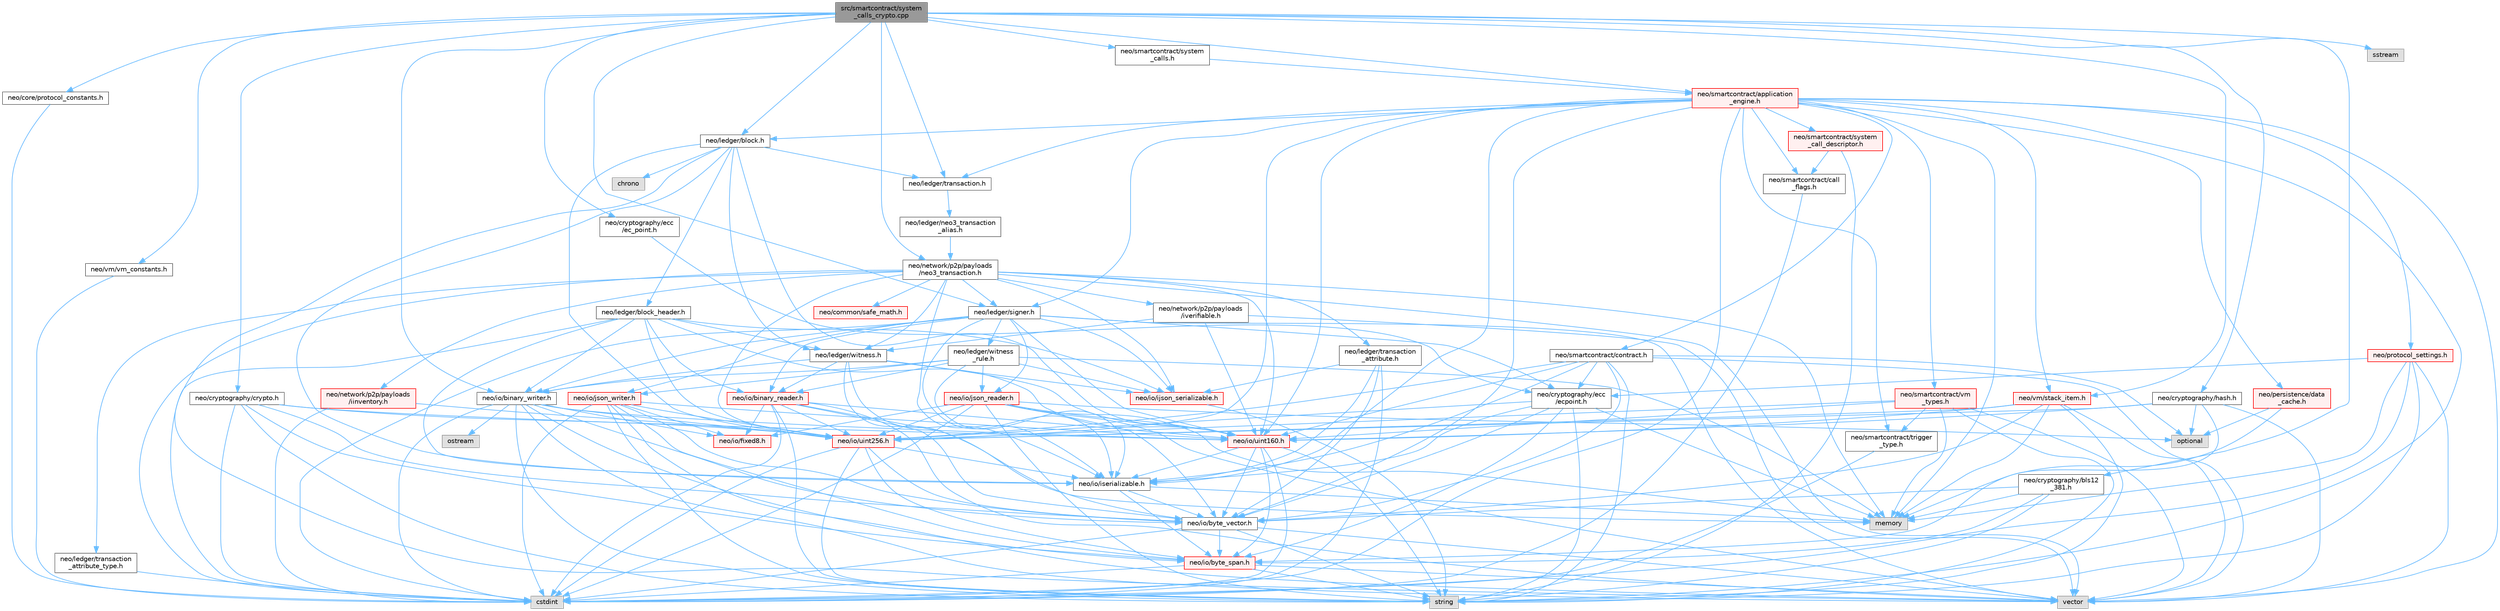digraph "src/smartcontract/system_calls_crypto.cpp"
{
 // LATEX_PDF_SIZE
  bgcolor="transparent";
  edge [fontname=Helvetica,fontsize=10,labelfontname=Helvetica,labelfontsize=10];
  node [fontname=Helvetica,fontsize=10,shape=box,height=0.2,width=0.4];
  Node1 [id="Node000001",label="src/smartcontract/system\l_calls_crypto.cpp",height=0.2,width=0.4,color="gray40", fillcolor="grey60", style="filled", fontcolor="black",tooltip=" "];
  Node1 -> Node2 [id="edge1_Node000001_Node000002",color="steelblue1",style="solid",tooltip=" "];
  Node2 [id="Node000002",label="neo/core/protocol_constants.h",height=0.2,width=0.4,color="grey40", fillcolor="white", style="filled",URL="$protocol__constants_8h.html",tooltip=" "];
  Node2 -> Node3 [id="edge2_Node000002_Node000003",color="steelblue1",style="solid",tooltip=" "];
  Node3 [id="Node000003",label="cstdint",height=0.2,width=0.4,color="grey60", fillcolor="#E0E0E0", style="filled",tooltip=" "];
  Node1 -> Node4 [id="edge3_Node000001_Node000004",color="steelblue1",style="solid",tooltip=" "];
  Node4 [id="Node000004",label="neo/cryptography/bls12\l_381.h",height=0.2,width=0.4,color="grey40", fillcolor="white", style="filled",URL="$bls12__381_8h.html",tooltip=" "];
  Node4 -> Node5 [id="edge4_Node000004_Node000005",color="steelblue1",style="solid",tooltip=" "];
  Node5 [id="Node000005",label="neo/io/byte_span.h",height=0.2,width=0.4,color="red", fillcolor="#FFF0F0", style="filled",URL="$io_2byte__span_8h.html",tooltip=" "];
  Node5 -> Node3 [id="edge5_Node000005_Node000003",color="steelblue1",style="solid",tooltip=" "];
  Node5 -> Node8 [id="edge6_Node000005_Node000008",color="steelblue1",style="solid",tooltip=" "];
  Node8 [id="Node000008",label="string",height=0.2,width=0.4,color="grey60", fillcolor="#E0E0E0", style="filled",tooltip=" "];
  Node5 -> Node9 [id="edge7_Node000005_Node000009",color="steelblue1",style="solid",tooltip=" "];
  Node9 [id="Node000009",label="vector",height=0.2,width=0.4,color="grey60", fillcolor="#E0E0E0", style="filled",tooltip=" "];
  Node4 -> Node10 [id="edge8_Node000004_Node000010",color="steelblue1",style="solid",tooltip=" "];
  Node10 [id="Node000010",label="neo/io/byte_vector.h",height=0.2,width=0.4,color="grey40", fillcolor="white", style="filled",URL="$io_2byte__vector_8h.html",tooltip=" "];
  Node10 -> Node5 [id="edge9_Node000010_Node000005",color="steelblue1",style="solid",tooltip=" "];
  Node10 -> Node3 [id="edge10_Node000010_Node000003",color="steelblue1",style="solid",tooltip=" "];
  Node10 -> Node8 [id="edge11_Node000010_Node000008",color="steelblue1",style="solid",tooltip=" "];
  Node10 -> Node9 [id="edge12_Node000010_Node000009",color="steelblue1",style="solid",tooltip=" "];
  Node4 -> Node11 [id="edge13_Node000004_Node000011",color="steelblue1",style="solid",tooltip=" "];
  Node11 [id="Node000011",label="memory",height=0.2,width=0.4,color="grey60", fillcolor="#E0E0E0", style="filled",tooltip=" "];
  Node4 -> Node8 [id="edge14_Node000004_Node000008",color="steelblue1",style="solid",tooltip=" "];
  Node1 -> Node12 [id="edge15_Node000001_Node000012",color="steelblue1",style="solid",tooltip=" "];
  Node12 [id="Node000012",label="neo/cryptography/crypto.h",height=0.2,width=0.4,color="grey40", fillcolor="white", style="filled",URL="$crypto_8h.html",tooltip=" "];
  Node12 -> Node5 [id="edge16_Node000012_Node000005",color="steelblue1",style="solid",tooltip=" "];
  Node12 -> Node10 [id="edge17_Node000012_Node000010",color="steelblue1",style="solid",tooltip=" "];
  Node12 -> Node13 [id="edge18_Node000012_Node000013",color="steelblue1",style="solid",tooltip=" "];
  Node13 [id="Node000013",label="neo/io/uint160.h",height=0.2,width=0.4,color="red", fillcolor="#FFF0F0", style="filled",URL="$uint160_8h.html",tooltip=" "];
  Node13 -> Node5 [id="edge19_Node000013_Node000005",color="steelblue1",style="solid",tooltip=" "];
  Node13 -> Node10 [id="edge20_Node000013_Node000010",color="steelblue1",style="solid",tooltip=" "];
  Node13 -> Node14 [id="edge21_Node000013_Node000014",color="steelblue1",style="solid",tooltip=" "];
  Node14 [id="Node000014",label="neo/io/iserializable.h",height=0.2,width=0.4,color="grey40", fillcolor="white", style="filled",URL="$iserializable_8h.html",tooltip=" "];
  Node14 -> Node5 [id="edge22_Node000014_Node000005",color="steelblue1",style="solid",tooltip=" "];
  Node14 -> Node10 [id="edge23_Node000014_Node000010",color="steelblue1",style="solid",tooltip=" "];
  Node14 -> Node11 [id="edge24_Node000014_Node000011",color="steelblue1",style="solid",tooltip=" "];
  Node13 -> Node3 [id="edge25_Node000013_Node000003",color="steelblue1",style="solid",tooltip=" "];
  Node13 -> Node8 [id="edge26_Node000013_Node000008",color="steelblue1",style="solid",tooltip=" "];
  Node12 -> Node17 [id="edge27_Node000012_Node000017",color="steelblue1",style="solid",tooltip=" "];
  Node17 [id="Node000017",label="neo/io/uint256.h",height=0.2,width=0.4,color="red", fillcolor="#FFF0F0", style="filled",URL="$uint256_8h.html",tooltip=" "];
  Node17 -> Node5 [id="edge28_Node000017_Node000005",color="steelblue1",style="solid",tooltip=" "];
  Node17 -> Node10 [id="edge29_Node000017_Node000010",color="steelblue1",style="solid",tooltip=" "];
  Node17 -> Node14 [id="edge30_Node000017_Node000014",color="steelblue1",style="solid",tooltip=" "];
  Node17 -> Node3 [id="edge31_Node000017_Node000003",color="steelblue1",style="solid",tooltip=" "];
  Node17 -> Node8 [id="edge32_Node000017_Node000008",color="steelblue1",style="solid",tooltip=" "];
  Node12 -> Node3 [id="edge33_Node000012_Node000003",color="steelblue1",style="solid",tooltip=" "];
  Node12 -> Node8 [id="edge34_Node000012_Node000008",color="steelblue1",style="solid",tooltip=" "];
  Node1 -> Node19 [id="edge35_Node000001_Node000019",color="steelblue1",style="solid",tooltip=" "];
  Node19 [id="Node000019",label="neo/cryptography/ecc\l/ec_point.h",height=0.2,width=0.4,color="grey40", fillcolor="white", style="filled",URL="$ec__point_8h.html",tooltip=" "];
  Node19 -> Node20 [id="edge36_Node000019_Node000020",color="steelblue1",style="solid",tooltip=" "];
  Node20 [id="Node000020",label="neo/cryptography/ecc\l/ecpoint.h",height=0.2,width=0.4,color="grey40", fillcolor="white", style="filled",URL="$ecpoint_8h.html",tooltip=" "];
  Node20 -> Node5 [id="edge37_Node000020_Node000005",color="steelblue1",style="solid",tooltip=" "];
  Node20 -> Node10 [id="edge38_Node000020_Node000010",color="steelblue1",style="solid",tooltip=" "];
  Node20 -> Node14 [id="edge39_Node000020_Node000014",color="steelblue1",style="solid",tooltip=" "];
  Node20 -> Node17 [id="edge40_Node000020_Node000017",color="steelblue1",style="solid",tooltip=" "];
  Node20 -> Node11 [id="edge41_Node000020_Node000011",color="steelblue1",style="solid",tooltip=" "];
  Node20 -> Node8 [id="edge42_Node000020_Node000008",color="steelblue1",style="solid",tooltip=" "];
  Node1 -> Node21 [id="edge43_Node000001_Node000021",color="steelblue1",style="solid",tooltip=" "];
  Node21 [id="Node000021",label="neo/cryptography/hash.h",height=0.2,width=0.4,color="grey40", fillcolor="white", style="filled",URL="$hash_8h.html",tooltip=" "];
  Node21 -> Node5 [id="edge44_Node000021_Node000005",color="steelblue1",style="solid",tooltip=" "];
  Node21 -> Node13 [id="edge45_Node000021_Node000013",color="steelblue1",style="solid",tooltip=" "];
  Node21 -> Node17 [id="edge46_Node000021_Node000017",color="steelblue1",style="solid",tooltip=" "];
  Node21 -> Node22 [id="edge47_Node000021_Node000022",color="steelblue1",style="solid",tooltip=" "];
  Node22 [id="Node000022",label="optional",height=0.2,width=0.4,color="grey60", fillcolor="#E0E0E0", style="filled",tooltip=" "];
  Node21 -> Node9 [id="edge48_Node000021_Node000009",color="steelblue1",style="solid",tooltip=" "];
  Node1 -> Node23 [id="edge49_Node000001_Node000023",color="steelblue1",style="solid",tooltip=" "];
  Node23 [id="Node000023",label="neo/io/binary_writer.h",height=0.2,width=0.4,color="grey40", fillcolor="white", style="filled",URL="$binary__writer_8h.html",tooltip=" "];
  Node23 -> Node5 [id="edge50_Node000023_Node000005",color="steelblue1",style="solid",tooltip=" "];
  Node23 -> Node10 [id="edge51_Node000023_Node000010",color="steelblue1",style="solid",tooltip=" "];
  Node23 -> Node24 [id="edge52_Node000023_Node000024",color="steelblue1",style="solid",tooltip=" "];
  Node24 [id="Node000024",label="neo/io/fixed8.h",height=0.2,width=0.4,color="red", fillcolor="#FFF0F0", style="filled",URL="$io_2fixed8_8h.html",tooltip=" "];
  Node23 -> Node13 [id="edge53_Node000023_Node000013",color="steelblue1",style="solid",tooltip=" "];
  Node23 -> Node17 [id="edge54_Node000023_Node000017",color="steelblue1",style="solid",tooltip=" "];
  Node23 -> Node3 [id="edge55_Node000023_Node000003",color="steelblue1",style="solid",tooltip=" "];
  Node23 -> Node27 [id="edge56_Node000023_Node000027",color="steelblue1",style="solid",tooltip=" "];
  Node27 [id="Node000027",label="ostream",height=0.2,width=0.4,color="grey60", fillcolor="#E0E0E0", style="filled",tooltip=" "];
  Node23 -> Node8 [id="edge57_Node000023_Node000008",color="steelblue1",style="solid",tooltip=" "];
  Node23 -> Node9 [id="edge58_Node000023_Node000009",color="steelblue1",style="solid",tooltip=" "];
  Node1 -> Node28 [id="edge59_Node000001_Node000028",color="steelblue1",style="solid",tooltip=" "];
  Node28 [id="Node000028",label="neo/ledger/block.h",height=0.2,width=0.4,color="grey40", fillcolor="white", style="filled",URL="$ledger_2block_8h.html",tooltip=" "];
  Node28 -> Node14 [id="edge60_Node000028_Node000014",color="steelblue1",style="solid",tooltip=" "];
  Node28 -> Node13 [id="edge61_Node000028_Node000013",color="steelblue1",style="solid",tooltip=" "];
  Node28 -> Node17 [id="edge62_Node000028_Node000017",color="steelblue1",style="solid",tooltip=" "];
  Node28 -> Node29 [id="edge63_Node000028_Node000029",color="steelblue1",style="solid",tooltip=" "];
  Node29 [id="Node000029",label="neo/ledger/block_header.h",height=0.2,width=0.4,color="grey40", fillcolor="white", style="filled",URL="$block__header_8h.html",tooltip=" "];
  Node29 -> Node30 [id="edge64_Node000029_Node000030",color="steelblue1",style="solid",tooltip=" "];
  Node30 [id="Node000030",label="neo/io/binary_reader.h",height=0.2,width=0.4,color="red", fillcolor="#FFF0F0", style="filled",URL="$binary__reader_8h.html",tooltip=" "];
  Node30 -> Node10 [id="edge65_Node000030_Node000010",color="steelblue1",style="solid",tooltip=" "];
  Node30 -> Node24 [id="edge66_Node000030_Node000024",color="steelblue1",style="solid",tooltip=" "];
  Node30 -> Node13 [id="edge67_Node000030_Node000013",color="steelblue1",style="solid",tooltip=" "];
  Node30 -> Node17 [id="edge68_Node000030_Node000017",color="steelblue1",style="solid",tooltip=" "];
  Node30 -> Node3 [id="edge69_Node000030_Node000003",color="steelblue1",style="solid",tooltip=" "];
  Node30 -> Node11 [id="edge70_Node000030_Node000011",color="steelblue1",style="solid",tooltip=" "];
  Node30 -> Node8 [id="edge71_Node000030_Node000008",color="steelblue1",style="solid",tooltip=" "];
  Node30 -> Node9 [id="edge72_Node000030_Node000009",color="steelblue1",style="solid",tooltip=" "];
  Node29 -> Node23 [id="edge73_Node000029_Node000023",color="steelblue1",style="solid",tooltip=" "];
  Node29 -> Node32 [id="edge74_Node000029_Node000032",color="steelblue1",style="solid",tooltip=" "];
  Node32 [id="Node000032",label="neo/io/ijson_serializable.h",height=0.2,width=0.4,color="red", fillcolor="#FFF0F0", style="filled",URL="$ijson__serializable_8h.html",tooltip=" "];
  Node32 -> Node8 [id="edge75_Node000032_Node000008",color="steelblue1",style="solid",tooltip=" "];
  Node29 -> Node14 [id="edge76_Node000029_Node000014",color="steelblue1",style="solid",tooltip=" "];
  Node29 -> Node13 [id="edge77_Node000029_Node000013",color="steelblue1",style="solid",tooltip=" "];
  Node29 -> Node17 [id="edge78_Node000029_Node000017",color="steelblue1",style="solid",tooltip=" "];
  Node29 -> Node56 [id="edge79_Node000029_Node000056",color="steelblue1",style="solid",tooltip=" "];
  Node56 [id="Node000056",label="neo/ledger/witness.h",height=0.2,width=0.4,color="grey40", fillcolor="white", style="filled",URL="$ledger_2witness_8h.html",tooltip=" "];
  Node56 -> Node30 [id="edge80_Node000056_Node000030",color="steelblue1",style="solid",tooltip=" "];
  Node56 -> Node23 [id="edge81_Node000056_Node000023",color="steelblue1",style="solid",tooltip=" "];
  Node56 -> Node10 [id="edge82_Node000056_Node000010",color="steelblue1",style="solid",tooltip=" "];
  Node56 -> Node32 [id="edge83_Node000056_Node000032",color="steelblue1",style="solid",tooltip=" "];
  Node56 -> Node14 [id="edge84_Node000056_Node000014",color="steelblue1",style="solid",tooltip=" "];
  Node56 -> Node13 [id="edge85_Node000056_Node000013",color="steelblue1",style="solid",tooltip=" "];
  Node29 -> Node3 [id="edge86_Node000029_Node000003",color="steelblue1",style="solid",tooltip=" "];
  Node28 -> Node57 [id="edge87_Node000028_Node000057",color="steelblue1",style="solid",tooltip=" "];
  Node57 [id="Node000057",label="neo/ledger/transaction.h",height=0.2,width=0.4,color="grey40", fillcolor="white", style="filled",URL="$ledger_2transaction_8h.html",tooltip=" "];
  Node57 -> Node58 [id="edge88_Node000057_Node000058",color="steelblue1",style="solid",tooltip=" "];
  Node58 [id="Node000058",label="neo/ledger/neo3_transaction\l_alias.h",height=0.2,width=0.4,color="grey40", fillcolor="white", style="filled",URL="$neo3__transaction__alias_8h.html",tooltip=" "];
  Node58 -> Node59 [id="edge89_Node000058_Node000059",color="steelblue1",style="solid",tooltip=" "];
  Node59 [id="Node000059",label="neo/network/p2p/payloads\l/neo3_transaction.h",height=0.2,width=0.4,color="grey40", fillcolor="white", style="filled",URL="$neo3__transaction_8h.html",tooltip=" "];
  Node59 -> Node60 [id="edge90_Node000059_Node000060",color="steelblue1",style="solid",tooltip=" "];
  Node60 [id="Node000060",label="neo/common/safe_math.h",height=0.2,width=0.4,color="red", fillcolor="#FFF0F0", style="filled",URL="$safe__math_8h.html",tooltip=" "];
  Node59 -> Node32 [id="edge91_Node000059_Node000032",color="steelblue1",style="solid",tooltip=" "];
  Node59 -> Node14 [id="edge92_Node000059_Node000014",color="steelblue1",style="solid",tooltip=" "];
  Node59 -> Node13 [id="edge93_Node000059_Node000013",color="steelblue1",style="solid",tooltip=" "];
  Node59 -> Node17 [id="edge94_Node000059_Node000017",color="steelblue1",style="solid",tooltip=" "];
  Node59 -> Node61 [id="edge95_Node000059_Node000061",color="steelblue1",style="solid",tooltip=" "];
  Node61 [id="Node000061",label="neo/ledger/signer.h",height=0.2,width=0.4,color="grey40", fillcolor="white", style="filled",URL="$signer_8h.html",tooltip=" "];
  Node61 -> Node20 [id="edge96_Node000061_Node000020",color="steelblue1",style="solid",tooltip=" "];
  Node61 -> Node30 [id="edge97_Node000061_Node000030",color="steelblue1",style="solid",tooltip=" "];
  Node61 -> Node23 [id="edge98_Node000061_Node000023",color="steelblue1",style="solid",tooltip=" "];
  Node61 -> Node32 [id="edge99_Node000061_Node000032",color="steelblue1",style="solid",tooltip=" "];
  Node61 -> Node14 [id="edge100_Node000061_Node000014",color="steelblue1",style="solid",tooltip=" "];
  Node61 -> Node62 [id="edge101_Node000061_Node000062",color="steelblue1",style="solid",tooltip=" "];
  Node62 [id="Node000062",label="neo/io/json_reader.h",height=0.2,width=0.4,color="red", fillcolor="#FFF0F0", style="filled",URL="$json__reader_8h.html",tooltip=" "];
  Node62 -> Node10 [id="edge102_Node000062_Node000010",color="steelblue1",style="solid",tooltip=" "];
  Node62 -> Node24 [id="edge103_Node000062_Node000024",color="steelblue1",style="solid",tooltip=" "];
  Node62 -> Node13 [id="edge104_Node000062_Node000013",color="steelblue1",style="solid",tooltip=" "];
  Node62 -> Node17 [id="edge105_Node000062_Node000017",color="steelblue1",style="solid",tooltip=" "];
  Node62 -> Node3 [id="edge106_Node000062_Node000003",color="steelblue1",style="solid",tooltip=" "];
  Node62 -> Node11 [id="edge107_Node000062_Node000011",color="steelblue1",style="solid",tooltip=" "];
  Node62 -> Node22 [id="edge108_Node000062_Node000022",color="steelblue1",style="solid",tooltip=" "];
  Node62 -> Node8 [id="edge109_Node000062_Node000008",color="steelblue1",style="solid",tooltip=" "];
  Node62 -> Node9 [id="edge110_Node000062_Node000009",color="steelblue1",style="solid",tooltip=" "];
  Node61 -> Node63 [id="edge111_Node000061_Node000063",color="steelblue1",style="solid",tooltip=" "];
  Node63 [id="Node000063",label="neo/io/json_writer.h",height=0.2,width=0.4,color="red", fillcolor="#FFF0F0", style="filled",URL="$json__writer_8h.html",tooltip=" "];
  Node63 -> Node5 [id="edge112_Node000063_Node000005",color="steelblue1",style="solid",tooltip=" "];
  Node63 -> Node10 [id="edge113_Node000063_Node000010",color="steelblue1",style="solid",tooltip=" "];
  Node63 -> Node24 [id="edge114_Node000063_Node000024",color="steelblue1",style="solid",tooltip=" "];
  Node63 -> Node13 [id="edge115_Node000063_Node000013",color="steelblue1",style="solid",tooltip=" "];
  Node63 -> Node17 [id="edge116_Node000063_Node000017",color="steelblue1",style="solid",tooltip=" "];
  Node63 -> Node3 [id="edge117_Node000063_Node000003",color="steelblue1",style="solid",tooltip=" "];
  Node63 -> Node8 [id="edge118_Node000063_Node000008",color="steelblue1",style="solid",tooltip=" "];
  Node63 -> Node9 [id="edge119_Node000063_Node000009",color="steelblue1",style="solid",tooltip=" "];
  Node61 -> Node13 [id="edge120_Node000061_Node000013",color="steelblue1",style="solid",tooltip=" "];
  Node61 -> Node64 [id="edge121_Node000061_Node000064",color="steelblue1",style="solid",tooltip=" "];
  Node64 [id="Node000064",label="neo/ledger/witness\l_rule.h",height=0.2,width=0.4,color="grey40", fillcolor="white", style="filled",URL="$witness__rule_8h.html",tooltip=" "];
  Node64 -> Node30 [id="edge122_Node000064_Node000030",color="steelblue1",style="solid",tooltip=" "];
  Node64 -> Node23 [id="edge123_Node000064_Node000023",color="steelblue1",style="solid",tooltip=" "];
  Node64 -> Node32 [id="edge124_Node000064_Node000032",color="steelblue1",style="solid",tooltip=" "];
  Node64 -> Node14 [id="edge125_Node000064_Node000014",color="steelblue1",style="solid",tooltip=" "];
  Node64 -> Node62 [id="edge126_Node000064_Node000062",color="steelblue1",style="solid",tooltip=" "];
  Node64 -> Node63 [id="edge127_Node000064_Node000063",color="steelblue1",style="solid",tooltip=" "];
  Node64 -> Node11 [id="edge128_Node000064_Node000011",color="steelblue1",style="solid",tooltip=" "];
  Node61 -> Node3 [id="edge129_Node000061_Node000003",color="steelblue1",style="solid",tooltip=" "];
  Node61 -> Node9 [id="edge130_Node000061_Node000009",color="steelblue1",style="solid",tooltip=" "];
  Node59 -> Node65 [id="edge131_Node000059_Node000065",color="steelblue1",style="solid",tooltip=" "];
  Node65 [id="Node000065",label="neo/ledger/transaction\l_attribute.h",height=0.2,width=0.4,color="grey40", fillcolor="white", style="filled",URL="$transaction__attribute_8h.html",tooltip=" "];
  Node65 -> Node10 [id="edge132_Node000065_Node000010",color="steelblue1",style="solid",tooltip=" "];
  Node65 -> Node32 [id="edge133_Node000065_Node000032",color="steelblue1",style="solid",tooltip=" "];
  Node65 -> Node14 [id="edge134_Node000065_Node000014",color="steelblue1",style="solid",tooltip=" "];
  Node65 -> Node3 [id="edge135_Node000065_Node000003",color="steelblue1",style="solid",tooltip=" "];
  Node59 -> Node66 [id="edge136_Node000059_Node000066",color="steelblue1",style="solid",tooltip=" "];
  Node66 [id="Node000066",label="neo/ledger/transaction\l_attribute_type.h",height=0.2,width=0.4,color="grey40", fillcolor="white", style="filled",URL="$transaction__attribute__type_8h.html",tooltip=" "];
  Node66 -> Node3 [id="edge137_Node000066_Node000003",color="steelblue1",style="solid",tooltip=" "];
  Node59 -> Node56 [id="edge138_Node000059_Node000056",color="steelblue1",style="solid",tooltip=" "];
  Node59 -> Node67 [id="edge139_Node000059_Node000067",color="steelblue1",style="solid",tooltip=" "];
  Node67 [id="Node000067",label="neo/network/p2p/payloads\l/iinventory.h",height=0.2,width=0.4,color="red", fillcolor="#FFF0F0", style="filled",URL="$payloads_2iinventory_8h.html",tooltip=" "];
  Node67 -> Node17 [id="edge140_Node000067_Node000017",color="steelblue1",style="solid",tooltip=" "];
  Node67 -> Node3 [id="edge141_Node000067_Node000003",color="steelblue1",style="solid",tooltip=" "];
  Node59 -> Node69 [id="edge142_Node000059_Node000069",color="steelblue1",style="solid",tooltip=" "];
  Node69 [id="Node000069",label="neo/network/p2p/payloads\l/iverifiable.h",height=0.2,width=0.4,color="grey40", fillcolor="white", style="filled",URL="$iverifiable_8h.html",tooltip=" "];
  Node69 -> Node13 [id="edge143_Node000069_Node000013",color="steelblue1",style="solid",tooltip=" "];
  Node69 -> Node56 [id="edge144_Node000069_Node000056",color="steelblue1",style="solid",tooltip=" "];
  Node69 -> Node9 [id="edge145_Node000069_Node000009",color="steelblue1",style="solid",tooltip=" "];
  Node59 -> Node3 [id="edge146_Node000059_Node000003",color="steelblue1",style="solid",tooltip=" "];
  Node59 -> Node11 [id="edge147_Node000059_Node000011",color="steelblue1",style="solid",tooltip=" "];
  Node59 -> Node9 [id="edge148_Node000059_Node000009",color="steelblue1",style="solid",tooltip=" "];
  Node28 -> Node56 [id="edge149_Node000028_Node000056",color="steelblue1",style="solid",tooltip=" "];
  Node28 -> Node70 [id="edge150_Node000028_Node000070",color="steelblue1",style="solid",tooltip=" "];
  Node70 [id="Node000070",label="chrono",height=0.2,width=0.4,color="grey60", fillcolor="#E0E0E0", style="filled",tooltip=" "];
  Node28 -> Node9 [id="edge151_Node000028_Node000009",color="steelblue1",style="solid",tooltip=" "];
  Node1 -> Node61 [id="edge152_Node000001_Node000061",color="steelblue1",style="solid",tooltip=" "];
  Node1 -> Node57 [id="edge153_Node000001_Node000057",color="steelblue1",style="solid",tooltip=" "];
  Node1 -> Node59 [id="edge154_Node000001_Node000059",color="steelblue1",style="solid",tooltip=" "];
  Node1 -> Node71 [id="edge155_Node000001_Node000071",color="steelblue1",style="solid",tooltip=" "];
  Node71 [id="Node000071",label="neo/smartcontract/application\l_engine.h",height=0.2,width=0.4,color="red", fillcolor="#FFF0F0", style="filled",URL="$application__engine_8h.html",tooltip=" "];
  Node71 -> Node10 [id="edge156_Node000071_Node000010",color="steelblue1",style="solid",tooltip=" "];
  Node71 -> Node14 [id="edge157_Node000071_Node000014",color="steelblue1",style="solid",tooltip=" "];
  Node71 -> Node13 [id="edge158_Node000071_Node000013",color="steelblue1",style="solid",tooltip=" "];
  Node71 -> Node17 [id="edge159_Node000071_Node000017",color="steelblue1",style="solid",tooltip=" "];
  Node71 -> Node28 [id="edge160_Node000071_Node000028",color="steelblue1",style="solid",tooltip=" "];
  Node71 -> Node61 [id="edge161_Node000071_Node000061",color="steelblue1",style="solid",tooltip=" "];
  Node71 -> Node57 [id="edge162_Node000071_Node000057",color="steelblue1",style="solid",tooltip=" "];
  Node71 -> Node72 [id="edge163_Node000071_Node000072",color="steelblue1",style="solid",tooltip=" "];
  Node72 [id="Node000072",label="neo/persistence/data\l_cache.h",height=0.2,width=0.4,color="red", fillcolor="#FFF0F0", style="filled",URL="$data__cache_8h.html",tooltip=" "];
  Node72 -> Node11 [id="edge164_Node000072_Node000011",color="steelblue1",style="solid",tooltip=" "];
  Node72 -> Node22 [id="edge165_Node000072_Node000022",color="steelblue1",style="solid",tooltip=" "];
  Node71 -> Node84 [id="edge166_Node000071_Node000084",color="steelblue1",style="solid",tooltip=" "];
  Node84 [id="Node000084",label="neo/protocol_settings.h",height=0.2,width=0.4,color="red", fillcolor="#FFF0F0", style="filled",URL="$protocol__settings_8h.html",tooltip=" "];
  Node84 -> Node20 [id="edge167_Node000084_Node000020",color="steelblue1",style="solid",tooltip=" "];
  Node84 -> Node3 [id="edge168_Node000084_Node000003",color="steelblue1",style="solid",tooltip=" "];
  Node84 -> Node11 [id="edge169_Node000084_Node000011",color="steelblue1",style="solid",tooltip=" "];
  Node84 -> Node8 [id="edge170_Node000084_Node000008",color="steelblue1",style="solid",tooltip=" "];
  Node84 -> Node9 [id="edge171_Node000084_Node000009",color="steelblue1",style="solid",tooltip=" "];
  Node71 -> Node86 [id="edge172_Node000071_Node000086",color="steelblue1",style="solid",tooltip=" "];
  Node86 [id="Node000086",label="neo/smartcontract/call\l_flags.h",height=0.2,width=0.4,color="grey40", fillcolor="white", style="filled",URL="$call__flags_8h.html",tooltip=" "];
  Node86 -> Node3 [id="edge173_Node000086_Node000003",color="steelblue1",style="solid",tooltip=" "];
  Node71 -> Node87 [id="edge174_Node000071_Node000087",color="steelblue1",style="solid",tooltip=" "];
  Node87 [id="Node000087",label="neo/smartcontract/contract.h",height=0.2,width=0.4,color="grey40", fillcolor="white", style="filled",URL="$contract_8h.html",tooltip=" "];
  Node87 -> Node20 [id="edge175_Node000087_Node000020",color="steelblue1",style="solid",tooltip=" "];
  Node87 -> Node10 [id="edge176_Node000087_Node000010",color="steelblue1",style="solid",tooltip=" "];
  Node87 -> Node14 [id="edge177_Node000087_Node000014",color="steelblue1",style="solid",tooltip=" "];
  Node87 -> Node13 [id="edge178_Node000087_Node000013",color="steelblue1",style="solid",tooltip=" "];
  Node87 -> Node17 [id="edge179_Node000087_Node000017",color="steelblue1",style="solid",tooltip=" "];
  Node87 -> Node22 [id="edge180_Node000087_Node000022",color="steelblue1",style="solid",tooltip=" "];
  Node87 -> Node8 [id="edge181_Node000087_Node000008",color="steelblue1",style="solid",tooltip=" "];
  Node87 -> Node9 [id="edge182_Node000087_Node000009",color="steelblue1",style="solid",tooltip=" "];
  Node71 -> Node88 [id="edge183_Node000071_Node000088",color="steelblue1",style="solid",tooltip=" "];
  Node88 [id="Node000088",label="neo/smartcontract/system\l_call_descriptor.h",height=0.2,width=0.4,color="red", fillcolor="#FFF0F0", style="filled",URL="$system__call__descriptor_8h.html",tooltip=" "];
  Node88 -> Node86 [id="edge184_Node000088_Node000086",color="steelblue1",style="solid",tooltip=" "];
  Node88 -> Node8 [id="edge185_Node000088_Node000008",color="steelblue1",style="solid",tooltip=" "];
  Node71 -> Node103 [id="edge186_Node000071_Node000103",color="steelblue1",style="solid",tooltip=" "];
  Node103 [id="Node000103",label="neo/smartcontract/trigger\l_type.h",height=0.2,width=0.4,color="grey40", fillcolor="white", style="filled",URL="$trigger__type_8h.html",tooltip=" "];
  Node103 -> Node3 [id="edge187_Node000103_Node000003",color="steelblue1",style="solid",tooltip=" "];
  Node71 -> Node104 [id="edge188_Node000071_Node000104",color="steelblue1",style="solid",tooltip=" "];
  Node104 [id="Node000104",label="neo/smartcontract/vm\l_types.h",height=0.2,width=0.4,color="red", fillcolor="#FFF0F0", style="filled",URL="$vm__types_8h.html",tooltip=" "];
  Node104 -> Node13 [id="edge189_Node000104_Node000013",color="steelblue1",style="solid",tooltip=" "];
  Node104 -> Node17 [id="edge190_Node000104_Node000017",color="steelblue1",style="solid",tooltip=" "];
  Node104 -> Node103 [id="edge191_Node000104_Node000103",color="steelblue1",style="solid",tooltip=" "];
  Node104 -> Node11 [id="edge192_Node000104_Node000011",color="steelblue1",style="solid",tooltip=" "];
  Node104 -> Node8 [id="edge193_Node000104_Node000008",color="steelblue1",style="solid",tooltip=" "];
  Node104 -> Node9 [id="edge194_Node000104_Node000009",color="steelblue1",style="solid",tooltip=" "];
  Node71 -> Node75 [id="edge195_Node000071_Node000075",color="steelblue1",style="solid",tooltip=" "];
  Node75 [id="Node000075",label="neo/vm/stack_item.h",height=0.2,width=0.4,color="red", fillcolor="#FFF0F0", style="filled",URL="$stack__item_8h.html",tooltip=" "];
  Node75 -> Node10 [id="edge196_Node000075_Node000010",color="steelblue1",style="solid",tooltip=" "];
  Node75 -> Node13 [id="edge197_Node000075_Node000013",color="steelblue1",style="solid",tooltip=" "];
  Node75 -> Node17 [id="edge198_Node000075_Node000017",color="steelblue1",style="solid",tooltip=" "];
  Node75 -> Node11 [id="edge199_Node000075_Node000011",color="steelblue1",style="solid",tooltip=" "];
  Node75 -> Node8 [id="edge200_Node000075_Node000008",color="steelblue1",style="solid",tooltip=" "];
  Node75 -> Node9 [id="edge201_Node000075_Node000009",color="steelblue1",style="solid",tooltip=" "];
  Node71 -> Node3 [id="edge202_Node000071_Node000003",color="steelblue1",style="solid",tooltip=" "];
  Node71 -> Node11 [id="edge203_Node000071_Node000011",color="steelblue1",style="solid",tooltip=" "];
  Node71 -> Node8 [id="edge204_Node000071_Node000008",color="steelblue1",style="solid",tooltip=" "];
  Node71 -> Node9 [id="edge205_Node000071_Node000009",color="steelblue1",style="solid",tooltip=" "];
  Node1 -> Node105 [id="edge206_Node000001_Node000105",color="steelblue1",style="solid",tooltip=" "];
  Node105 [id="Node000105",label="neo/smartcontract/system\l_calls.h",height=0.2,width=0.4,color="grey40", fillcolor="white", style="filled",URL="$system__calls_8h.html",tooltip=" "];
  Node105 -> Node71 [id="edge207_Node000105_Node000071",color="steelblue1",style="solid",tooltip=" "];
  Node1 -> Node75 [id="edge208_Node000001_Node000075",color="steelblue1",style="solid",tooltip=" "];
  Node1 -> Node106 [id="edge209_Node000001_Node000106",color="steelblue1",style="solid",tooltip=" "];
  Node106 [id="Node000106",label="neo/vm/vm_constants.h",height=0.2,width=0.4,color="grey40", fillcolor="white", style="filled",URL="$vm__constants_8h.html",tooltip=" "];
  Node106 -> Node3 [id="edge210_Node000106_Node000003",color="steelblue1",style="solid",tooltip=" "];
  Node1 -> Node79 [id="edge211_Node000001_Node000079",color="steelblue1",style="solid",tooltip=" "];
  Node79 [id="Node000079",label="sstream",height=0.2,width=0.4,color="grey60", fillcolor="#E0E0E0", style="filled",tooltip=" "];
}
